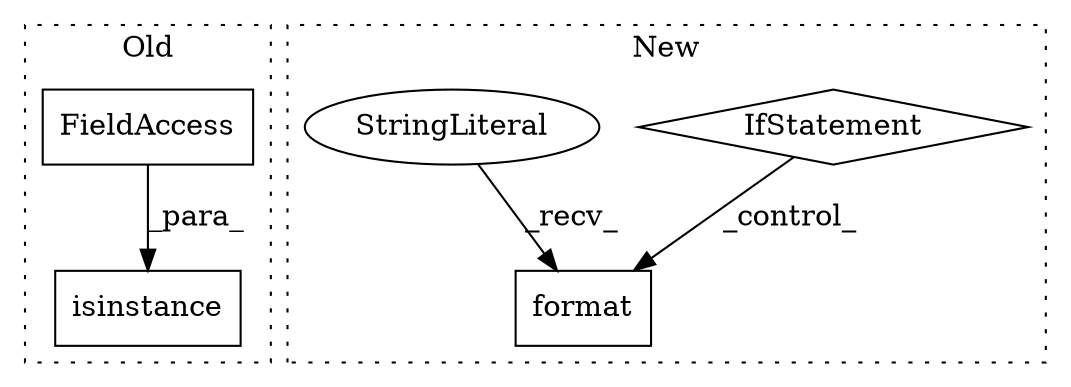 digraph G {
subgraph cluster0 {
1 [label="isinstance" a="32" s="17294,17324" l="11,1" shape="box"];
5 [label="FieldAccess" a="22" s="17314" l="10" shape="box"];
label = "Old";
style="dotted";
}
subgraph cluster1 {
2 [label="format" a="32" s="18233,18254" l="7,1" shape="box"];
3 [label="IfStatement" a="25" s="17685,17723" l="4,2" shape="diamond"];
4 [label="StringLiteral" a="45" s="18197" l="35" shape="ellipse"];
label = "New";
style="dotted";
}
3 -> 2 [label="_control_"];
4 -> 2 [label="_recv_"];
5 -> 1 [label="_para_"];
}